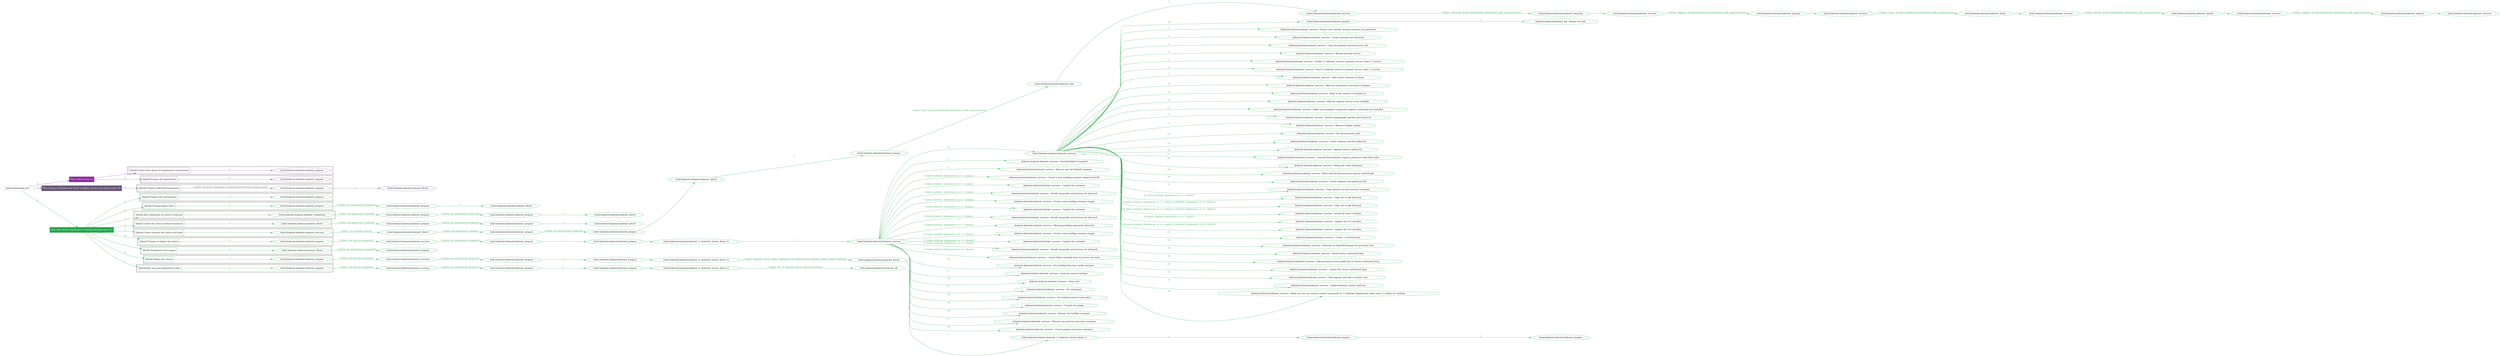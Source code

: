 digraph {
	graph [concentrate=true ordering=in rankdir=LR ratio=fill]
	edge [esep=5 sep=10]
	"kubeinit/playbook.yml" [id=root_node style=dotted]
	play_1350a118 [label="Play: Initial setup (1)" color="#8d2d9f" fontcolor="#ffffff" id=play_1350a118 shape=box style=filled tooltip=localhost]
	"kubeinit/playbook.yml" -> play_1350a118 [label="1 " color="#8d2d9f" fontcolor="#8d2d9f" id=edge_f1bd0d71 labeltooltip="1 " tooltip="1 "]
	subgraph "kubeinit.kubeinit.kubeinit_prepare" {
		role_6e87e348 [label="[role] kubeinit.kubeinit.kubeinit_prepare" color="#8d2d9f" id=role_6e87e348 tooltip="kubeinit.kubeinit.kubeinit_prepare"]
	}
	subgraph "kubeinit.kubeinit.kubeinit_prepare" {
		role_cdb93888 [label="[role] kubeinit.kubeinit.kubeinit_prepare" color="#8d2d9f" id=role_cdb93888 tooltip="kubeinit.kubeinit.kubeinit_prepare"]
	}
	subgraph "Play: Initial setup (1)" {
		play_1350a118 -> block_677cfaf5 [label=1 color="#8d2d9f" fontcolor="#8d2d9f" id=edge_0ce5206a labeltooltip=1 tooltip=1]
		subgraph cluster_block_677cfaf5 {
			block_677cfaf5 [label="[block] Gather facts about the deployment environment" color="#8d2d9f" id=block_677cfaf5 labeltooltip="Gather facts about the deployment environment" shape=box tooltip="Gather facts about the deployment environment"]
			block_677cfaf5 -> role_6e87e348 [label="1 " color="#8d2d9f" fontcolor="#8d2d9f" id=edge_afc5754d labeltooltip="1 " tooltip="1 "]
		}
		play_1350a118 -> block_798ce3d7 [label=2 color="#8d2d9f" fontcolor="#8d2d9f" id=edge_581fae3a labeltooltip=2 tooltip=2]
		subgraph cluster_block_798ce3d7 {
			block_798ce3d7 [label="[block] Prepare the hypervisors" color="#8d2d9f" id=block_798ce3d7 labeltooltip="Prepare the hypervisors" shape=box tooltip="Prepare the hypervisors"]
			block_798ce3d7 -> role_cdb93888 [label="1 " color="#8d2d9f" fontcolor="#8d2d9f" id=edge_b312bc7d labeltooltip="1 " tooltip="1 "]
		}
	}
	play_8a96538d [label="Play: Prepare all hypervisor hosts to deploy service and cluster nodes (0)" color="#675676" fontcolor="#ffffff" id=play_8a96538d shape=box style=filled tooltip="Play: Prepare all hypervisor hosts to deploy service and cluster nodes (0)"]
	"kubeinit/playbook.yml" -> play_8a96538d [label="2 " color="#675676" fontcolor="#675676" id=edge_af8e37e1 labeltooltip="2 " tooltip="2 "]
	subgraph "kubeinit.kubeinit.kubeinit_libvirt" {
		role_6cbc5d57 [label="[role] kubeinit.kubeinit.kubeinit_libvirt" color="#675676" id=role_6cbc5d57 tooltip="kubeinit.kubeinit.kubeinit_libvirt"]
	}
	subgraph "kubeinit.kubeinit.kubeinit_prepare" {
		role_fea83c44 [label="[role] kubeinit.kubeinit.kubeinit_prepare" color="#675676" id=role_fea83c44 tooltip="kubeinit.kubeinit.kubeinit_prepare"]
		role_fea83c44 -> role_6cbc5d57 [label="1 " color="#675676" fontcolor="#675676" id=edge_811ef542 labeltooltip="1 " tooltip="1 "]
	}
	subgraph "Play: Prepare all hypervisor hosts to deploy service and cluster nodes (0)" {
		play_8a96538d -> block_5dd11ecb [label=1 color="#675676" fontcolor="#675676" id=edge_9a6ff4ea labeltooltip=1 tooltip=1]
		subgraph cluster_block_5dd11ecb {
			block_5dd11ecb [label="[block] Prepare individual hypervisors" color="#675676" id=block_5dd11ecb labeltooltip="Prepare individual hypervisors" shape=box tooltip="Prepare individual hypervisors"]
			block_5dd11ecb -> role_fea83c44 [label="1 [when: inventory_hostname in hostvars['kubeinit-facts'].hypervisors]" color="#675676" fontcolor="#675676" id=edge_5e2a1a29 labeltooltip="1 [when: inventory_hostname in hostvars['kubeinit-facts'].hypervisors]" tooltip="1 [when: inventory_hostname in hostvars['kubeinit-facts'].hypervisors]"]
		}
	}
	play_941b9866 [label="Play: Run cluster deployment on prepared hypervisors (1)" color="#26a64b" fontcolor="#ffffff" id=play_941b9866 shape=box style=filled tooltip=localhost]
	"kubeinit/playbook.yml" -> play_941b9866 [label="3 " color="#26a64b" fontcolor="#26a64b" id=edge_896ab520 labeltooltip="3 " tooltip="3 "]
	subgraph "kubeinit.kubeinit.kubeinit_prepare" {
		role_3ea91eb6 [label="[role] kubeinit.kubeinit.kubeinit_prepare" color="#26a64b" id=role_3ea91eb6 tooltip="kubeinit.kubeinit.kubeinit_prepare"]
	}
	subgraph "kubeinit.kubeinit.kubeinit_libvirt" {
		role_f0c571ee [label="[role] kubeinit.kubeinit.kubeinit_libvirt" color="#26a64b" id=role_f0c571ee tooltip="kubeinit.kubeinit.kubeinit_libvirt"]
	}
	subgraph "kubeinit.kubeinit.kubeinit_prepare" {
		role_4439a51a [label="[role] kubeinit.kubeinit.kubeinit_prepare" color="#26a64b" id=role_4439a51a tooltip="kubeinit.kubeinit.kubeinit_prepare"]
		role_4439a51a -> role_f0c571ee [label="1 " color="#26a64b" fontcolor="#26a64b" id=edge_4155cb29 labeltooltip="1 " tooltip="1 "]
	}
	subgraph "kubeinit.kubeinit.kubeinit_prepare" {
		role_7716a3bd [label="[role] kubeinit.kubeinit.kubeinit_prepare" color="#26a64b" id=role_7716a3bd tooltip="kubeinit.kubeinit.kubeinit_prepare"]
		role_7716a3bd -> role_4439a51a [label="1 [when: not environment_prepared]" color="#26a64b" fontcolor="#26a64b" id=edge_7592d4ec labeltooltip="1 [when: not environment_prepared]" tooltip="1 [when: not environment_prepared]"]
	}
	subgraph "kubeinit.kubeinit.kubeinit_libvirt" {
		role_f5238289 [label="[role] kubeinit.kubeinit.kubeinit_libvirt" color="#26a64b" id=role_f5238289 tooltip="kubeinit.kubeinit.kubeinit_libvirt"]
	}
	subgraph "kubeinit.kubeinit.kubeinit_prepare" {
		role_ee110a27 [label="[role] kubeinit.kubeinit.kubeinit_prepare" color="#26a64b" id=role_ee110a27 tooltip="kubeinit.kubeinit.kubeinit_prepare"]
		role_ee110a27 -> role_f5238289 [label="1 " color="#26a64b" fontcolor="#26a64b" id=edge_ab2fc3f4 labeltooltip="1 " tooltip="1 "]
	}
	subgraph "kubeinit.kubeinit.kubeinit_prepare" {
		role_6e5c243a [label="[role] kubeinit.kubeinit.kubeinit_prepare" color="#26a64b" id=role_6e5c243a tooltip="kubeinit.kubeinit.kubeinit_prepare"]
		role_6e5c243a -> role_ee110a27 [label="1 [when: not environment_prepared]" color="#26a64b" fontcolor="#26a64b" id=edge_6b3284cf labeltooltip="1 [when: not environment_prepared]" tooltip="1 [when: not environment_prepared]"]
	}
	subgraph "kubeinit.kubeinit.kubeinit_validations" {
		role_07995bae [label="[role] kubeinit.kubeinit.kubeinit_validations" color="#26a64b" id=role_07995bae tooltip="kubeinit.kubeinit.kubeinit_validations"]
		role_07995bae -> role_6e5c243a [label="1 [when: not hypervisors_cleaned]" color="#26a64b" fontcolor="#26a64b" id=edge_de757daf labeltooltip="1 [when: not hypervisors_cleaned]" tooltip="1 [when: not hypervisors_cleaned]"]
	}
	subgraph "kubeinit.kubeinit.kubeinit_libvirt" {
		role_80910edc [label="[role] kubeinit.kubeinit.kubeinit_libvirt" color="#26a64b" id=role_80910edc tooltip="kubeinit.kubeinit.kubeinit_libvirt"]
	}
	subgraph "kubeinit.kubeinit.kubeinit_prepare" {
		role_38009dca [label="[role] kubeinit.kubeinit.kubeinit_prepare" color="#26a64b" id=role_38009dca tooltip="kubeinit.kubeinit.kubeinit_prepare"]
		role_38009dca -> role_80910edc [label="1 " color="#26a64b" fontcolor="#26a64b" id=edge_dcaaa65f labeltooltip="1 " tooltip="1 "]
	}
	subgraph "kubeinit.kubeinit.kubeinit_prepare" {
		role_05cf188f [label="[role] kubeinit.kubeinit.kubeinit_prepare" color="#26a64b" id=role_05cf188f tooltip="kubeinit.kubeinit.kubeinit_prepare"]
		role_05cf188f -> role_38009dca [label="1 [when: not environment_prepared]" color="#26a64b" fontcolor="#26a64b" id=edge_552b3793 labeltooltip="1 [when: not environment_prepared]" tooltip="1 [when: not environment_prepared]"]
	}
	subgraph "kubeinit.kubeinit.kubeinit_libvirt" {
		role_04b52caf [label="[role] kubeinit.kubeinit.kubeinit_libvirt" color="#26a64b" id=role_04b52caf tooltip="kubeinit.kubeinit.kubeinit_libvirt"]
		role_04b52caf -> role_05cf188f [label="1 [when: not hypervisors_cleaned]" color="#26a64b" fontcolor="#26a64b" id=edge_23392aaf labeltooltip="1 [when: not hypervisors_cleaned]" tooltip="1 [when: not hypervisors_cleaned]"]
	}
	subgraph "kubeinit.kubeinit.kubeinit_services" {
		role_b7194f2f [label="[role] kubeinit.kubeinit.kubeinit_services" color="#26a64b" id=role_b7194f2f tooltip="kubeinit.kubeinit.kubeinit_services"]
	}
	subgraph "kubeinit.kubeinit.kubeinit_registry" {
		role_b7cbecac [label="[role] kubeinit.kubeinit.kubeinit_registry" color="#26a64b" id=role_b7cbecac tooltip="kubeinit.kubeinit.kubeinit_registry"]
		role_b7cbecac -> role_b7194f2f [label="1 " color="#26a64b" fontcolor="#26a64b" id=edge_c9a281f9 labeltooltip="1 " tooltip="1 "]
	}
	subgraph "kubeinit.kubeinit.kubeinit_services" {
		role_2b5a0abd [label="[role] kubeinit.kubeinit.kubeinit_services" color="#26a64b" id=role_2b5a0abd tooltip="kubeinit.kubeinit.kubeinit_services"]
		role_2b5a0abd -> role_b7cbecac [label="1 [when: 'registry' in hostvars[kubeinit_deployment_node_name].services]" color="#26a64b" fontcolor="#26a64b" id=edge_2b787430 labeltooltip="1 [when: 'registry' in hostvars[kubeinit_deployment_node_name].services]" tooltip="1 [when: 'registry' in hostvars[kubeinit_deployment_node_name].services]"]
	}
	subgraph "kubeinit.kubeinit.kubeinit_apache" {
		role_5df08678 [label="[role] kubeinit.kubeinit.kubeinit_apache" color="#26a64b" id=role_5df08678 tooltip="kubeinit.kubeinit.kubeinit_apache"]
		role_5df08678 -> role_2b5a0abd [label="1 " color="#26a64b" fontcolor="#26a64b" id=edge_4fbea40e labeltooltip="1 " tooltip="1 "]
	}
	subgraph "kubeinit.kubeinit.kubeinit_services" {
		role_5b8353d7 [label="[role] kubeinit.kubeinit.kubeinit_services" color="#26a64b" id=role_5b8353d7 tooltip="kubeinit.kubeinit.kubeinit_services"]
		role_5b8353d7 -> role_5df08678 [label="1 [when: 'apache' in hostvars[kubeinit_deployment_node_name].services]" color="#26a64b" fontcolor="#26a64b" id=edge_ef94052c labeltooltip="1 [when: 'apache' in hostvars[kubeinit_deployment_node_name].services]" tooltip="1 [when: 'apache' in hostvars[kubeinit_deployment_node_name].services]"]
	}
	subgraph "kubeinit.kubeinit.kubeinit_nexus" {
		role_51fc7234 [label="[role] kubeinit.kubeinit.kubeinit_nexus" color="#26a64b" id=role_51fc7234 tooltip="kubeinit.kubeinit.kubeinit_nexus"]
		role_51fc7234 -> role_5b8353d7 [label="1 " color="#26a64b" fontcolor="#26a64b" id=edge_58d3ffec labeltooltip="1 " tooltip="1 "]
	}
	subgraph "kubeinit.kubeinit.kubeinit_services" {
		role_ba13cd95 [label="[role] kubeinit.kubeinit.kubeinit_services" color="#26a64b" id=role_ba13cd95 tooltip="kubeinit.kubeinit.kubeinit_services"]
		role_ba13cd95 -> role_51fc7234 [label="1 [when: 'nexus' in hostvars[kubeinit_deployment_node_name].services]" color="#26a64b" fontcolor="#26a64b" id=edge_fab75e46 labeltooltip="1 [when: 'nexus' in hostvars[kubeinit_deployment_node_name].services]" tooltip="1 [when: 'nexus' in hostvars[kubeinit_deployment_node_name].services]"]
	}
	subgraph "kubeinit.kubeinit.kubeinit_haproxy" {
		role_2166a65e [label="[role] kubeinit.kubeinit.kubeinit_haproxy" color="#26a64b" id=role_2166a65e tooltip="kubeinit.kubeinit.kubeinit_haproxy"]
		role_2166a65e -> role_ba13cd95 [label="1 " color="#26a64b" fontcolor="#26a64b" id=edge_3d47bb8c labeltooltip="1 " tooltip="1 "]
	}
	subgraph "kubeinit.kubeinit.kubeinit_services" {
		role_4d0d1400 [label="[role] kubeinit.kubeinit.kubeinit_services" color="#26a64b" id=role_4d0d1400 tooltip="kubeinit.kubeinit.kubeinit_services"]
		role_4d0d1400 -> role_2166a65e [label="1 [when: 'haproxy' in hostvars[kubeinit_deployment_node_name].services]" color="#26a64b" fontcolor="#26a64b" id=edge_8b8fd02e labeltooltip="1 [when: 'haproxy' in hostvars[kubeinit_deployment_node_name].services]" tooltip="1 [when: 'haproxy' in hostvars[kubeinit_deployment_node_name].services]"]
	}
	subgraph "kubeinit.kubeinit.kubeinit_dnsmasq" {
		role_e59f4243 [label="[role] kubeinit.kubeinit.kubeinit_dnsmasq" color="#26a64b" id=role_e59f4243 tooltip="kubeinit.kubeinit.kubeinit_dnsmasq"]
		role_e59f4243 -> role_4d0d1400 [label="1 " color="#26a64b" fontcolor="#26a64b" id=edge_94cbca69 labeltooltip="1 " tooltip="1 "]
	}
	subgraph "kubeinit.kubeinit.kubeinit_services" {
		role_6f009846 [label="[role] kubeinit.kubeinit.kubeinit_services" color="#26a64b" id=role_6f009846 tooltip="kubeinit.kubeinit.kubeinit_services"]
		role_6f009846 -> role_e59f4243 [label="1 [when: 'dnsmasq' in hostvars[kubeinit_deployment_node_name].services]" color="#26a64b" fontcolor="#26a64b" id=edge_d2aaa633 labeltooltip="1 [when: 'dnsmasq' in hostvars[kubeinit_deployment_node_name].services]" tooltip="1 [when: 'dnsmasq' in hostvars[kubeinit_deployment_node_name].services]"]
	}
	subgraph "kubeinit.kubeinit.kubeinit_bind" {
		role_9aa5e6e3 [label="[role] kubeinit.kubeinit.kubeinit_bind" color="#26a64b" id=role_9aa5e6e3 tooltip="kubeinit.kubeinit.kubeinit_bind"]
		role_9aa5e6e3 -> role_6f009846 [label="1 " color="#26a64b" fontcolor="#26a64b" id=edge_c0706163 labeltooltip="1 " tooltip="1 "]
	}
	subgraph "kubeinit.kubeinit.kubeinit_prepare" {
		role_a9c67c27 [label="[role] kubeinit.kubeinit.kubeinit_prepare" color="#26a64b" id=role_a9c67c27 tooltip="kubeinit.kubeinit.kubeinit_prepare"]
		role_a9c67c27 -> role_9aa5e6e3 [label="1 [when: 'bind' in hostvars[kubeinit_deployment_node_name].services]" color="#26a64b" fontcolor="#26a64b" id=edge_37a6ecde labeltooltip="1 [when: 'bind' in hostvars[kubeinit_deployment_node_name].services]" tooltip="1 [when: 'bind' in hostvars[kubeinit_deployment_node_name].services]"]
	}
	subgraph "kubeinit.kubeinit.kubeinit_libvirt" {
		role_3d34b0d8 [label="[role] kubeinit.kubeinit.kubeinit_libvirt" color="#26a64b" id=role_3d34b0d8 tooltip="kubeinit.kubeinit.kubeinit_libvirt"]
		role_3d34b0d8 -> role_a9c67c27 [label="1 " color="#26a64b" fontcolor="#26a64b" id=edge_75209eb8 labeltooltip="1 " tooltip="1 "]
	}
	subgraph "kubeinit.kubeinit.kubeinit_prepare" {
		role_ef4f4181 [label="[role] kubeinit.kubeinit.kubeinit_prepare" color="#26a64b" id=role_ef4f4181 tooltip="kubeinit.kubeinit.kubeinit_prepare"]
		role_ef4f4181 -> role_3d34b0d8 [label="1 " color="#26a64b" fontcolor="#26a64b" id=edge_78ed119c labeltooltip="1 " tooltip="1 "]
	}
	subgraph "kubeinit.kubeinit.kubeinit_prepare" {
		role_0904acde [label="[role] kubeinit.kubeinit.kubeinit_prepare" color="#26a64b" id=role_0904acde tooltip="kubeinit.kubeinit.kubeinit_prepare"]
		role_0904acde -> role_ef4f4181 [label="1 [when: not environment_prepared]" color="#26a64b" fontcolor="#26a64b" id=edge_37bfbfb9 labeltooltip="1 [when: not environment_prepared]" tooltip="1 [when: not environment_prepared]"]
	}
	subgraph "kubeinit.kubeinit.kubeinit_libvirt" {
		role_7fa27694 [label="[role] kubeinit.kubeinit.kubeinit_libvirt" color="#26a64b" id=role_7fa27694 tooltip="kubeinit.kubeinit.kubeinit_libvirt"]
		role_7fa27694 -> role_0904acde [label="1 [when: not hypervisors_cleaned]" color="#26a64b" fontcolor="#26a64b" id=edge_8aa97c88 labeltooltip="1 [when: not hypervisors_cleaned]" tooltip="1 [when: not hypervisors_cleaned]"]
	}
	subgraph "kubeinit.kubeinit.kubeinit_services" {
		role_f4dce807 [label="[role] kubeinit.kubeinit.kubeinit_services" color="#26a64b" id=role_f4dce807 tooltip="kubeinit.kubeinit.kubeinit_services"]
		role_f4dce807 -> role_7fa27694 [label="1 [when: not network_created]" color="#26a64b" fontcolor="#26a64b" id=edge_ad35e870 labeltooltip="1 [when: not network_created]" tooltip="1 [when: not network_created]"]
	}
	subgraph "kubeinit.kubeinit.kubeinit_prepare" {
		role_a025ba7c [label="[role] kubeinit.kubeinit.kubeinit_prepare" color="#26a64b" id=role_a025ba7c tooltip="kubeinit.kubeinit.kubeinit_prepare"]
		task_7b90853c [label="kubeinit.kubeinit.kubeinit_kid : Render net info" color="#26a64b" id=task_7b90853c shape=octagon tooltip="kubeinit.kubeinit.kubeinit_kid : Render net info"]
		role_a025ba7c -> task_7b90853c [label="1 " color="#26a64b" fontcolor="#26a64b" id=edge_5b70efd4 labeltooltip="1 " tooltip="1 "]
	}
	subgraph "kubeinit.kubeinit.kubeinit_services" {
		role_81274748 [label="[role] kubeinit.kubeinit.kubeinit_services" color="#26a64b" id=role_81274748 tooltip="kubeinit.kubeinit.kubeinit_services"]
		task_c89ad3ac [label="kubeinit.kubeinit.kubeinit_services : Ensure user specific systemd instance are persistent" color="#26a64b" id=task_c89ad3ac shape=octagon tooltip="kubeinit.kubeinit.kubeinit_services : Ensure user specific systemd instance are persistent"]
		role_81274748 -> task_c89ad3ac [label="1 " color="#26a64b" fontcolor="#26a64b" id=edge_5ec0d568 labeltooltip="1 " tooltip="1 "]
		task_2d53f503 [label="kubeinit.kubeinit.kubeinit_services : Create systemd user directory" color="#26a64b" id=task_2d53f503 shape=octagon tooltip="kubeinit.kubeinit.kubeinit_services : Create systemd user directory"]
		role_81274748 -> task_2d53f503 [label="2 " color="#26a64b" fontcolor="#26a64b" id=edge_b40a525e labeltooltip="2 " tooltip="2 "]
		task_5f75f1d3 [label="kubeinit.kubeinit.kubeinit_services : Copy the podman systemd service file" color="#26a64b" id=task_5f75f1d3 shape=octagon tooltip="kubeinit.kubeinit.kubeinit_services : Copy the podman systemd service file"]
		role_81274748 -> task_5f75f1d3 [label="3 " color="#26a64b" fontcolor="#26a64b" id=edge_cace0dc5 labeltooltip="3 " tooltip="3 "]
		task_96bab134 [label="kubeinit.kubeinit.kubeinit_services : Reload systemd service" color="#26a64b" id=task_96bab134 shape=octagon tooltip="kubeinit.kubeinit.kubeinit_services : Reload systemd service"]
		role_81274748 -> task_96bab134 [label="4 " color="#26a64b" fontcolor="#26a64b" id=edge_2be4a782 labeltooltip="4 " tooltip="4 "]
		task_9bcbeb83 [label="kubeinit.kubeinit.kubeinit_services : Enable {{ kubeinit_services_systemd_service_name }}.service" color="#26a64b" id=task_9bcbeb83 shape=octagon tooltip="kubeinit.kubeinit.kubeinit_services : Enable {{ kubeinit_services_systemd_service_name }}.service"]
		role_81274748 -> task_9bcbeb83 [label="5 " color="#26a64b" fontcolor="#26a64b" id=edge_475806db labeltooltip="5 " tooltip="5 "]
		task_820b4ffb [label="kubeinit.kubeinit.kubeinit_services : Start {{ kubeinit_services_systemd_service_name }}.service" color="#26a64b" id=task_820b4ffb shape=octagon tooltip="kubeinit.kubeinit.kubeinit_services : Start {{ kubeinit_services_systemd_service_name }}.service"]
		role_81274748 -> task_820b4ffb [label="6 " color="#26a64b" fontcolor="#26a64b" id=edge_ecc13b06 labeltooltip="6 " tooltip="6 "]
		task_42fd18be [label="kubeinit.kubeinit.kubeinit_services : Add remote container to hosts" color="#26a64b" id=task_42fd18be shape=octagon tooltip="kubeinit.kubeinit.kubeinit_services : Add remote container to hosts"]
		role_81274748 -> task_42fd18be [label="7 " color="#26a64b" fontcolor="#26a64b" id=edge_665d8932 labeltooltip="7 " tooltip="7 "]
		task_cf5255d8 [label="kubeinit.kubeinit.kubeinit_services : Wait for connection to provision container" color="#26a64b" id=task_cf5255d8 shape=octagon tooltip="kubeinit.kubeinit.kubeinit_services : Wait for connection to provision container"]
		role_81274748 -> task_cf5255d8 [label="8 " color="#26a64b" fontcolor="#26a64b" id=edge_21f5bc3f labeltooltip="8 " tooltip="8 "]
		task_6d2e6f77 [label="kubeinit.kubeinit.kubeinit_services : Read in the contents of domain.crt" color="#26a64b" id=task_6d2e6f77 shape=octagon tooltip="kubeinit.kubeinit.kubeinit_services : Read in the contents of domain.crt"]
		role_81274748 -> task_6d2e6f77 [label="9 " color="#26a64b" fontcolor="#26a64b" id=edge_0148408c labeltooltip="9 " tooltip="9 "]
		task_9bd98c31 [label="kubeinit.kubeinit.kubeinit_services : Wait for registry service to be available" color="#26a64b" id=task_9bd98c31 shape=octagon tooltip="kubeinit.kubeinit.kubeinit_services : Wait for registry service to be available"]
		role_81274748 -> task_9bd98c31 [label="10 " color="#26a64b" fontcolor="#26a64b" id=edge_98d0197a labeltooltip="10 " tooltip="10 "]
		task_15d11867 [label="kubeinit.kubeinit.kubeinit_services : Make sure packages to generate registry credentials are installed" color="#26a64b" id=task_15d11867 shape=octagon tooltip="kubeinit.kubeinit.kubeinit_services : Make sure packages to generate registry credentials are installed"]
		role_81274748 -> task_15d11867 [label="11 " color="#26a64b" fontcolor="#26a64b" id=edge_c55fabeb labeltooltip="11 " tooltip="11 "]
		task_4e2ec31f [label="kubeinit.kubeinit.kubeinit_services : Install cryptography, passlib and nexus3-cli" color="#26a64b" id=task_4e2ec31f shape=octagon tooltip="kubeinit.kubeinit.kubeinit_services : Install cryptography, passlib and nexus3-cli"]
		role_81274748 -> task_4e2ec31f [label="12 " color="#26a64b" fontcolor="#26a64b" id=edge_6e4096e4 labeltooltip="12 " tooltip="12 "]
		task_35407286 [label="kubeinit.kubeinit.kubeinit_services : Remove nologin marker" color="#26a64b" id=task_35407286 shape=octagon tooltip="kubeinit.kubeinit.kubeinit_services : Remove nologin marker"]
		role_81274748 -> task_35407286 [label="13 " color="#26a64b" fontcolor="#26a64b" id=edge_c83eb0c8 labeltooltip="13 " tooltip="13 "]
		task_5dc43d9f [label="kubeinit.kubeinit.kubeinit_services : Set disconnected_auth" color="#26a64b" id=task_5dc43d9f shape=octagon tooltip="kubeinit.kubeinit.kubeinit_services : Set disconnected_auth"]
		role_81274748 -> task_5dc43d9f [label="14 " color="#26a64b" fontcolor="#26a64b" id=edge_00480268 labeltooltip="14 " tooltip="14 "]
		task_826976a1 [label="kubeinit.kubeinit.kubeinit_services : Create registry auth for pullsecret" color="#26a64b" id=task_826976a1 shape=octagon tooltip="kubeinit.kubeinit.kubeinit_services : Create registry auth for pullsecret"]
		role_81274748 -> task_826976a1 [label="15 " color="#26a64b" fontcolor="#26a64b" id=edge_75845fda labeltooltip="15 " tooltip="15 "]
		task_9e24bea9 [label="kubeinit.kubeinit.kubeinit_services : Append auths to pullsecret" color="#26a64b" id=task_9e24bea9 shape=octagon tooltip="kubeinit.kubeinit.kubeinit_services : Append auths to pullsecret"]
		role_81274748 -> task_9e24bea9 [label="16 " color="#26a64b" fontcolor="#26a64b" id=edge_afba2f35 labeltooltip="16 " tooltip="16 "]
		task_3fd7460c [label="kubeinit.kubeinit.kubeinit_services : Override final kubeinit_registry_pullsecret with both auths" color="#26a64b" id=task_3fd7460c shape=octagon tooltip="kubeinit.kubeinit.kubeinit_services : Override final kubeinit_registry_pullsecret with both auths"]
		role_81274748 -> task_3fd7460c [label="17 " color="#26a64b" fontcolor="#26a64b" id=edge_ae24fa62 labeltooltip="17 " tooltip="17 "]
		task_d94985b6 [label="kubeinit.kubeinit.kubeinit_services : Debug the creds dictionary" color="#26a64b" id=task_d94985b6 shape=octagon tooltip="kubeinit.kubeinit.kubeinit_services : Debug the creds dictionary"]
		role_81274748 -> task_d94985b6 [label="18 " color="#26a64b" fontcolor="#26a64b" id=edge_1c2358d1 labeltooltip="18 " tooltip="18 "]
		task_23af27f6 [label="kubeinit.kubeinit.kubeinit_services : Write auth for disconnected registry auth details" color="#26a64b" id=task_23af27f6 shape=octagon tooltip="kubeinit.kubeinit.kubeinit_services : Write auth for disconnected registry auth details"]
		role_81274748 -> task_23af27f6 [label="19 " color="#26a64b" fontcolor="#26a64b" id=edge_d16edd27 labeltooltip="19 " tooltip="19 "]
		task_b24d5b7b [label="kubeinit.kubeinit.kubeinit_services : Create registry auth pullsecret file" color="#26a64b" id=task_b24d5b7b shape=octagon tooltip="kubeinit.kubeinit.kubeinit_services : Create registry auth pullsecret file"]
		role_81274748 -> task_b24d5b7b [label="20 " color="#26a64b" fontcolor="#26a64b" id=edge_1c65aa39 labeltooltip="20 " tooltip="20 "]
		task_e31d54e6 [label="kubeinit.kubeinit.kubeinit_services : Copy domain cert into services container" color="#26a64b" id=task_e31d54e6 shape=octagon tooltip="kubeinit.kubeinit.kubeinit_services : Copy domain cert into services container"]
		role_81274748 -> task_e31d54e6 [label="21 " color="#26a64b" fontcolor="#26a64b" id=edge_12a9d52a labeltooltip="21 " tooltip="21 "]
		task_5b3aca8f [label="kubeinit.kubeinit.kubeinit_services : Copy cert to pki directory" color="#26a64b" id=task_5b3aca8f shape=octagon tooltip="kubeinit.kubeinit.kubeinit_services : Copy cert to pki directory"]
		role_81274748 -> task_5b3aca8f [label="22 [when: kubeinit_deployment_os == 'centos']" color="#26a64b" fontcolor="#26a64b" id=edge_b980631b labeltooltip="22 [when: kubeinit_deployment_os == 'centos']" tooltip="22 [when: kubeinit_deployment_os == 'centos']"]
		task_89f1dd75 [label="kubeinit.kubeinit.kubeinit_services : Copy cert to pki directory" color="#26a64b" id=task_89f1dd75 shape=octagon tooltip="kubeinit.kubeinit.kubeinit_services : Copy cert to pki directory"]
		role_81274748 -> task_89f1dd75 [label="23 [when: kubeinit_deployment_os == 'ubuntu' or kubeinit_deployment_os == 'debian']" color="#26a64b" fontcolor="#26a64b" id=edge_bea5231c labeltooltip="23 [when: kubeinit_deployment_os == 'ubuntu' or kubeinit_deployment_os == 'debian']" tooltip="23 [when: kubeinit_deployment_os == 'ubuntu' or kubeinit_deployment_os == 'debian']"]
		task_f4ff3a10 [label="kubeinit.kubeinit.kubeinit_services : Install all certs in ubuntu" color="#26a64b" id=task_f4ff3a10 shape=octagon tooltip="kubeinit.kubeinit.kubeinit_services : Install all certs in ubuntu"]
		role_81274748 -> task_f4ff3a10 [label="24 [when: kubeinit_deployment_os == 'ubuntu' or kubeinit_deployment_os == 'debian']" color="#26a64b" fontcolor="#26a64b" id=edge_90fe0a50 labeltooltip="24 [when: kubeinit_deployment_os == 'ubuntu' or kubeinit_deployment_os == 'debian']" tooltip="24 [when: kubeinit_deployment_os == 'ubuntu' or kubeinit_deployment_os == 'debian']"]
		task_41beb491 [label="kubeinit.kubeinit.kubeinit_services : Update the CA trust files" color="#26a64b" id=task_41beb491 shape=octagon tooltip="kubeinit.kubeinit.kubeinit_services : Update the CA trust files"]
		role_81274748 -> task_41beb491 [label="25 [when: kubeinit_deployment_os == 'centos']" color="#26a64b" fontcolor="#26a64b" id=edge_eb5293eb labeltooltip="25 [when: kubeinit_deployment_os == 'centos']" tooltip="25 [when: kubeinit_deployment_os == 'centos']"]
		task_76d14892 [label="kubeinit.kubeinit.kubeinit_services : Update the CA trust files" color="#26a64b" id=task_76d14892 shape=octagon tooltip="kubeinit.kubeinit.kubeinit_services : Update the CA trust files"]
		role_81274748 -> task_76d14892 [label="26 [when: kubeinit_deployment_os == 'ubuntu' or kubeinit_deployment_os == 'debian']" color="#26a64b" fontcolor="#26a64b" id=edge_594fb70c labeltooltip="26 [when: kubeinit_deployment_os == 'ubuntu' or kubeinit_deployment_os == 'debian']" tooltip="26 [when: kubeinit_deployment_os == 'ubuntu' or kubeinit_deployment_os == 'debian']"]
		task_46aac119 [label="kubeinit.kubeinit.kubeinit_services : Create ~/.ssh directory" color="#26a64b" id=task_46aac119 shape=octagon tooltip="kubeinit.kubeinit.kubeinit_services : Create ~/.ssh directory"]
		role_81274748 -> task_46aac119 [label="27 " color="#26a64b" fontcolor="#26a64b" id=edge_cf03f796 labeltooltip="27 " tooltip="27 "]
		task_aab85bd4 [label="kubeinit.kubeinit.kubeinit_services : Generate an OpenSSH keypair for provision host" color="#26a64b" id=task_aab85bd4 shape=octagon tooltip="kubeinit.kubeinit.kubeinit_services : Generate an OpenSSH keypair for provision host"]
		role_81274748 -> task_aab85bd4 [label="28 " color="#26a64b" fontcolor="#26a64b" id=edge_73a0e366 labeltooltip="28 " tooltip="28 "]
		task_5e5f7b46 [label="kubeinit.kubeinit.kubeinit_services : Install cluster authorized keys" color="#26a64b" id=task_5e5f7b46 shape=octagon tooltip="kubeinit.kubeinit.kubeinit_services : Install cluster authorized keys"]
		role_81274748 -> task_5e5f7b46 [label="29 " color="#26a64b" fontcolor="#26a64b" id=edge_6dc300e2 labeltooltip="29 " tooltip="29 "]
		task_326b964b [label="kubeinit.kubeinit.kubeinit_services : Add provision service public key to cluster authorized_keys" color="#26a64b" id=task_326b964b shape=octagon tooltip="kubeinit.kubeinit.kubeinit_services : Add provision service public key to cluster authorized_keys"]
		role_81274748 -> task_326b964b [label="30 " color="#26a64b" fontcolor="#26a64b" id=edge_b3eb46c3 labeltooltip="30 " tooltip="30 "]
		task_95202644 [label="kubeinit.kubeinit.kubeinit_services : Update the cluster authorized_keys" color="#26a64b" id=task_95202644 shape=octagon tooltip="kubeinit.kubeinit.kubeinit_services : Update the cluster authorized_keys"]
		role_81274748 -> task_95202644 [label="31 " color="#26a64b" fontcolor="#26a64b" id=edge_68a19f1f labeltooltip="31 " tooltip="31 "]
		task_4b27544b [label="kubeinit.kubeinit.kubeinit_services : Add registry auth info to cluster vars" color="#26a64b" id=task_4b27544b shape=octagon tooltip="kubeinit.kubeinit.kubeinit_services : Add registry auth info to cluster vars"]
		role_81274748 -> task_4b27544b [label="32 " color="#26a64b" fontcolor="#26a64b" id=edge_75c2b155 labeltooltip="32 " tooltip="32 "]
		task_240903da [label="kubeinit.kubeinit.kubeinit_services : Update kubeinit_cluster_hostvars" color="#26a64b" id=task_240903da shape=octagon tooltip="kubeinit.kubeinit.kubeinit_services : Update kubeinit_cluster_hostvars"]
		role_81274748 -> task_240903da [label="33 " color="#26a64b" fontcolor="#26a64b" id=edge_1da32352 labeltooltip="33 " tooltip="33 "]
		task_ff5aa9ca [label="kubeinit.kubeinit.kubeinit_services : Make sure we can execute remote commands on {{ kubeinit_deployment_node_name }} before we continue" color="#26a64b" id=task_ff5aa9ca shape=octagon tooltip="kubeinit.kubeinit.kubeinit_services : Make sure we can execute remote commands on {{ kubeinit_deployment_node_name }} before we continue"]
		role_81274748 -> task_ff5aa9ca [label="34 " color="#26a64b" fontcolor="#26a64b" id=edge_14e58de6 labeltooltip="34 " tooltip="34 "]
		role_81274748 -> role_a025ba7c [label="35 " color="#26a64b" fontcolor="#26a64b" id=edge_153379d6 labeltooltip="35 " tooltip="35 "]
	}
	subgraph "kubeinit.kubeinit.kubeinit_services" {
		role_68f767fd [label="[role] kubeinit.kubeinit.kubeinit_services" color="#26a64b" id=role_68f767fd tooltip="kubeinit.kubeinit.kubeinit_services"]
		task_b3cf968a [label="kubeinit.kubeinit.kubeinit_services : Install buildah if required" color="#26a64b" id=task_b3cf968a shape=octagon tooltip="kubeinit.kubeinit.kubeinit_services : Install buildah if required"]
		role_68f767fd -> task_b3cf968a [label="1 " color="#26a64b" fontcolor="#26a64b" id=edge_bc38b85c labeltooltip="1 " tooltip="1 "]
		task_3a266901 [label="kubeinit.kubeinit.kubeinit_services : Remove any old buildah container" color="#26a64b" id=task_3a266901 shape=octagon tooltip="kubeinit.kubeinit.kubeinit_services : Remove any old buildah container"]
		role_68f767fd -> task_3a266901 [label="2 " color="#26a64b" fontcolor="#26a64b" id=edge_5ea9cb89 labeltooltip="2 " tooltip="2 "]
		task_39f2b8cb [label="kubeinit.kubeinit.kubeinit_services : Create a new working container image (CentOS)" color="#26a64b" id=task_39f2b8cb shape=octagon tooltip="kubeinit.kubeinit.kubeinit_services : Create a new working container image (CentOS)"]
		role_68f767fd -> task_39f2b8cb [label="3 [when: kubeinit_deployment_os == 'centos']" color="#26a64b" fontcolor="#26a64b" id=edge_2d4d6251 labeltooltip="3 [when: kubeinit_deployment_os == 'centos']" tooltip="3 [when: kubeinit_deployment_os == 'centos']"]
		task_9d6c6f63 [label="kubeinit.kubeinit.kubeinit_services : Update the container" color="#26a64b" id=task_9d6c6f63 shape=octagon tooltip="kubeinit.kubeinit.kubeinit_services : Update the container"]
		role_68f767fd -> task_9d6c6f63 [label="4 [when: kubeinit_deployment_os == 'centos']" color="#26a64b" fontcolor="#26a64b" id=edge_a36daee3 labeltooltip="4 [when: kubeinit_deployment_os == 'centos']" tooltip="4 [when: kubeinit_deployment_os == 'centos']"]
		task_3549752e [label="kubeinit.kubeinit.kubeinit_services : Install commands and services we will need" color="#26a64b" id=task_3549752e shape=octagon tooltip="kubeinit.kubeinit.kubeinit_services : Install commands and services we will need"]
		role_68f767fd -> task_3549752e [label="5 [when: kubeinit_deployment_os == 'centos']" color="#26a64b" fontcolor="#26a64b" id=edge_ffeafa43 labeltooltip="5 [when: kubeinit_deployment_os == 'centos']" tooltip="5 [when: kubeinit_deployment_os == 'centos']"]
		task_76216d28 [label="kubeinit.kubeinit.kubeinit_services : Create a new working container image" color="#26a64b" id=task_76216d28 shape=octagon tooltip="kubeinit.kubeinit.kubeinit_services : Create a new working container image"]
		role_68f767fd -> task_76216d28 [label="6 [when: kubeinit_deployment_os == 'debian']" color="#26a64b" fontcolor="#26a64b" id=edge_1463c7fa labeltooltip="6 [when: kubeinit_deployment_os == 'debian']" tooltip="6 [when: kubeinit_deployment_os == 'debian']"]
		task_ca672955 [label="kubeinit.kubeinit.kubeinit_services : Update the container" color="#26a64b" id=task_ca672955 shape=octagon tooltip="kubeinit.kubeinit.kubeinit_services : Update the container"]
		role_68f767fd -> task_ca672955 [label="7 [when: kubeinit_deployment_os == 'debian']" color="#26a64b" fontcolor="#26a64b" id=edge_8553c099 labeltooltip="7 [when: kubeinit_deployment_os == 'debian']" tooltip="7 [when: kubeinit_deployment_os == 'debian']"]
		task_67ca8038 [label="kubeinit.kubeinit.kubeinit_services : Install commands and services we will need" color="#26a64b" id=task_67ca8038 shape=octagon tooltip="kubeinit.kubeinit.kubeinit_services : Install commands and services we will need"]
		role_68f767fd -> task_67ca8038 [label="8 [when: kubeinit_deployment_os == 'debian']" color="#26a64b" fontcolor="#26a64b" id=edge_82b105b1 labeltooltip="8 [when: kubeinit_deployment_os == 'debian']" tooltip="8 [when: kubeinit_deployment_os == 'debian']"]
		task_c28ef51c [label="kubeinit.kubeinit.kubeinit_services : Missing privilege separation directory" color="#26a64b" id=task_c28ef51c shape=octagon tooltip="kubeinit.kubeinit.kubeinit_services : Missing privilege separation directory"]
		role_68f767fd -> task_c28ef51c [label="9 [when: kubeinit_deployment_os == 'debian']" color="#26a64b" fontcolor="#26a64b" id=edge_8544d773 labeltooltip="9 [when: kubeinit_deployment_os == 'debian']" tooltip="9 [when: kubeinit_deployment_os == 'debian']"]
		task_3fe35bab [label="kubeinit.kubeinit.kubeinit_services : Create a new working container image" color="#26a64b" id=task_3fe35bab shape=octagon tooltip="kubeinit.kubeinit.kubeinit_services : Create a new working container image"]
		role_68f767fd -> task_3fe35bab [label="10 [when: kubeinit_deployment_os == 'ubuntu']" color="#26a64b" fontcolor="#26a64b" id=edge_7d53c48a labeltooltip="10 [when: kubeinit_deployment_os == 'ubuntu']" tooltip="10 [when: kubeinit_deployment_os == 'ubuntu']"]
		task_8a30130c [label="kubeinit.kubeinit.kubeinit_services : Update the container" color="#26a64b" id=task_8a30130c shape=octagon tooltip="kubeinit.kubeinit.kubeinit_services : Update the container"]
		role_68f767fd -> task_8a30130c [label="11 [when: kubeinit_deployment_os == 'ubuntu']" color="#26a64b" fontcolor="#26a64b" id=edge_1a158034 labeltooltip="11 [when: kubeinit_deployment_os == 'ubuntu']" tooltip="11 [when: kubeinit_deployment_os == 'ubuntu']"]
		task_7108a8c7 [label="kubeinit.kubeinit.kubeinit_services : Install commands and services we will need" color="#26a64b" id=task_7108a8c7 shape=octagon tooltip="kubeinit.kubeinit.kubeinit_services : Install commands and services we will need"]
		role_68f767fd -> task_7108a8c7 [label="12 [when: kubeinit_deployment_os == 'ubuntu']" color="#26a64b" fontcolor="#26a64b" id=edge_6292707f labeltooltip="12 [when: kubeinit_deployment_os == 'ubuntu']" tooltip="12 [when: kubeinit_deployment_os == 'ubuntu']"]
		task_6979361b [label="kubeinit.kubeinit.kubeinit_services : Create folder normally done by service ssh start" color="#26a64b" id=task_6979361b shape=octagon tooltip="kubeinit.kubeinit.kubeinit_services : Create folder normally done by service ssh start"]
		role_68f767fd -> task_6979361b [label="13 [when: kubeinit_deployment_os == 'ubuntu']" color="#26a64b" fontcolor="#26a64b" id=edge_0badeacf labeltooltip="13 [when: kubeinit_deployment_os == 'ubuntu']" tooltip="13 [when: kubeinit_deployment_os == 'ubuntu']"]
		task_845b380a [label="kubeinit.kubeinit.kubeinit_services : Set working directory inside container" color="#26a64b" id=task_845b380a shape=octagon tooltip="kubeinit.kubeinit.kubeinit_services : Set working directory inside container"]
		role_68f767fd -> task_845b380a [label="14 " color="#26a64b" fontcolor="#26a64b" id=edge_bb644860 labeltooltip="14 " tooltip="14 "]
		task_62394a7c [label="kubeinit.kubeinit.kubeinit_services : Generate system ssh keys" color="#26a64b" id=task_62394a7c shape=octagon tooltip="kubeinit.kubeinit.kubeinit_services : Generate system ssh keys"]
		role_68f767fd -> task_62394a7c [label="15 " color="#26a64b" fontcolor="#26a64b" id=edge_dda7fa6c labeltooltip="15 " tooltip="15 "]
		task_c8fbad57 [label="kubeinit.kubeinit.kubeinit_services : Clear cmd" color="#26a64b" id=task_c8fbad57 shape=octagon tooltip="kubeinit.kubeinit.kubeinit_services : Clear cmd"]
		role_68f767fd -> task_c8fbad57 [label="16 " color="#26a64b" fontcolor="#26a64b" id=edge_9dce4042 labeltooltip="16 " tooltip="16 "]
		task_c4a0b345 [label="kubeinit.kubeinit.kubeinit_services : Set entrypoint" color="#26a64b" id=task_c4a0b345 shape=octagon tooltip="kubeinit.kubeinit.kubeinit_services : Set entrypoint"]
		role_68f767fd -> task_c4a0b345 [label="17 " color="#26a64b" fontcolor="#26a64b" id=edge_4a1be2e0 labeltooltip="17 " tooltip="17 "]
		task_073813fa [label="kubeinit.kubeinit.kubeinit_services : Set kubeinit-cluster-name label" color="#26a64b" id=task_073813fa shape=octagon tooltip="kubeinit.kubeinit.kubeinit_services : Set kubeinit-cluster-name label"]
		role_68f767fd -> task_073813fa [label="18 " color="#26a64b" fontcolor="#26a64b" id=edge_74987bc2 labeltooltip="18 " tooltip="18 "]
		task_b3a96f6d [label="kubeinit.kubeinit.kubeinit_services : Commit the image" color="#26a64b" id=task_b3a96f6d shape=octagon tooltip="kubeinit.kubeinit.kubeinit_services : Commit the image"]
		role_68f767fd -> task_b3a96f6d [label="19 " color="#26a64b" fontcolor="#26a64b" id=edge_d40f7ffc labeltooltip="19 " tooltip="19 "]
		task_ecfe7f23 [label="kubeinit.kubeinit.kubeinit_services : Remove the buildah container" color="#26a64b" id=task_ecfe7f23 shape=octagon tooltip="kubeinit.kubeinit.kubeinit_services : Remove the buildah container"]
		role_68f767fd -> task_ecfe7f23 [label="20 " color="#26a64b" fontcolor="#26a64b" id=edge_92f6dbfd labeltooltip="20 " tooltip="20 "]
		task_40852a26 [label="kubeinit.kubeinit.kubeinit_services : Remove any previous provision container" color="#26a64b" id=task_40852a26 shape=octagon tooltip="kubeinit.kubeinit.kubeinit_services : Remove any previous provision container"]
		role_68f767fd -> task_40852a26 [label="21 " color="#26a64b" fontcolor="#26a64b" id=edge_3250b339 labeltooltip="21 " tooltip="21 "]
		task_0d89cc3f [label="kubeinit.kubeinit.kubeinit_services : Create podman provision container" color="#26a64b" id=task_0d89cc3f shape=octagon tooltip="kubeinit.kubeinit.kubeinit_services : Create podman provision container"]
		role_68f767fd -> task_0d89cc3f [label="22 " color="#26a64b" fontcolor="#26a64b" id=edge_174d9d30 labeltooltip="22 " tooltip="22 "]
		role_68f767fd -> role_81274748 [label="23 " color="#26a64b" fontcolor="#26a64b" id=edge_ae91bce0 labeltooltip="23 " tooltip="23 "]
	}
	subgraph "kubeinit.kubeinit.kubeinit_{{ kubeinit_cluster_distro }}" {
		role_7cd28ac8 [label="[role] kubeinit.kubeinit.kubeinit_{{ kubeinit_cluster_distro }}" color="#26a64b" id=role_7cd28ac8 tooltip="kubeinit.kubeinit.kubeinit_{{ kubeinit_cluster_distro }}"]
		role_7cd28ac8 -> role_68f767fd [label="1 " color="#26a64b" fontcolor="#26a64b" id=edge_b9080481 labeltooltip="1 " tooltip="1 "]
	}
	subgraph "kubeinit.kubeinit.kubeinit_prepare" {
		role_cf302866 [label="[role] kubeinit.kubeinit.kubeinit_prepare" color="#26a64b" id=role_cf302866 tooltip="kubeinit.kubeinit.kubeinit_prepare"]
		role_cf302866 -> role_7cd28ac8 [label="1 " color="#26a64b" fontcolor="#26a64b" id=edge_aa353961 labeltooltip="1 " tooltip="1 "]
	}
	subgraph "kubeinit.kubeinit.kubeinit_prepare" {
		role_071ecdde [label="[role] kubeinit.kubeinit.kubeinit_prepare" color="#26a64b" id=role_071ecdde tooltip="kubeinit.kubeinit.kubeinit_prepare"]
		role_071ecdde -> role_cf302866 [label="1 " color="#26a64b" fontcolor="#26a64b" id=edge_97d63217 labeltooltip="1 " tooltip="1 "]
	}
	subgraph "kubeinit.kubeinit.kubeinit_services" {
		role_43d7a591 [label="[role] kubeinit.kubeinit.kubeinit_services" color="#26a64b" id=role_43d7a591 tooltip="kubeinit.kubeinit.kubeinit_services"]
		role_43d7a591 -> role_071ecdde [label="1 [when: not environment_prepared]" color="#26a64b" fontcolor="#26a64b" id=edge_e7fed35a labeltooltip="1 [when: not environment_prepared]" tooltip="1 [when: not environment_prepared]"]
	}
	subgraph "kubeinit.kubeinit.kubeinit_prepare" {
		role_626e0a3e [label="[role] kubeinit.kubeinit.kubeinit_prepare" color="#26a64b" id=role_626e0a3e tooltip="kubeinit.kubeinit.kubeinit_prepare"]
		role_626e0a3e -> role_43d7a591 [label="1 [when: not services_prepared]" color="#26a64b" fontcolor="#26a64b" id=edge_ac182123 labeltooltip="1 [when: not services_prepared]" tooltip="1 [when: not services_prepared]"]
	}
	subgraph "kubeinit.kubeinit.kubeinit_prepare" {
		role_a09f47f7 [label="[role] kubeinit.kubeinit.kubeinit_prepare" color="#26a64b" id=role_a09f47f7 tooltip="kubeinit.kubeinit.kubeinit_prepare"]
	}
	subgraph "kubeinit.kubeinit.kubeinit_libvirt" {
		role_5a54016d [label="[role] kubeinit.kubeinit.kubeinit_libvirt" color="#26a64b" id=role_5a54016d tooltip="kubeinit.kubeinit.kubeinit_libvirt"]
		role_5a54016d -> role_a09f47f7 [label="1 [when: not environment_prepared]" color="#26a64b" fontcolor="#26a64b" id=edge_0705b723 labeltooltip="1 [when: not environment_prepared]" tooltip="1 [when: not environment_prepared]"]
	}
	subgraph "kubeinit.kubeinit.kubeinit_prepare" {
		role_a4dcfced [label="[role] kubeinit.kubeinit.kubeinit_prepare" color="#26a64b" id=role_a4dcfced tooltip="kubeinit.kubeinit.kubeinit_prepare"]
	}
	subgraph "kubeinit.kubeinit.kubeinit_prepare" {
		role_6eb8bf3b [label="[role] kubeinit.kubeinit.kubeinit_prepare" color="#26a64b" id=role_6eb8bf3b tooltip="kubeinit.kubeinit.kubeinit_prepare"]
		role_6eb8bf3b -> role_a4dcfced [label="1 " color="#26a64b" fontcolor="#26a64b" id=edge_db98327b labeltooltip="1 " tooltip="1 "]
	}
	subgraph "kubeinit.kubeinit.kubeinit_{{ kubeinit_cluster_distro }}" {
		role_8b287ab6 [label="[role] kubeinit.kubeinit.kubeinit_{{ kubeinit_cluster_distro }}" color="#26a64b" id=role_8b287ab6 tooltip="kubeinit.kubeinit.kubeinit_{{ kubeinit_cluster_distro }}"]
		role_8b287ab6 -> role_6eb8bf3b [label="1 " color="#26a64b" fontcolor="#26a64b" id=edge_bde6d6cf labeltooltip="1 " tooltip="1 "]
	}
	subgraph "kubeinit.kubeinit.kubeinit_libvirt" {
		role_acaf606b [label="[role] kubeinit.kubeinit.kubeinit_libvirt" color="#26a64b" id=role_acaf606b tooltip="kubeinit.kubeinit.kubeinit_libvirt"]
		role_acaf606b -> role_8b287ab6 [label="1 " color="#26a64b" fontcolor="#26a64b" id=edge_e1425836 labeltooltip="1 " tooltip="1 "]
	}
	subgraph "kubeinit.kubeinit.kubeinit_{{ kubeinit_cluster_distro }}" {
		role_efe3fa17 [label="[role] kubeinit.kubeinit.kubeinit_{{ kubeinit_cluster_distro }}" color="#26a64b" id=role_efe3fa17 tooltip="kubeinit.kubeinit.kubeinit_{{ kubeinit_cluster_distro }}"]
		role_efe3fa17 -> role_acaf606b [label="1 [when: kubeinit_cluster_nodes_deployed is not defined or not kubeinit_cluster_nodes_deployed]" color="#26a64b" fontcolor="#26a64b" id=edge_ac5ed07d labeltooltip="1 [when: kubeinit_cluster_nodes_deployed is not defined or not kubeinit_cluster_nodes_deployed]" tooltip="1 [when: kubeinit_cluster_nodes_deployed is not defined or not kubeinit_cluster_nodes_deployed]"]
	}
	subgraph "kubeinit.kubeinit.kubeinit_prepare" {
		role_9b3c9b95 [label="[role] kubeinit.kubeinit.kubeinit_prepare" color="#26a64b" id=role_9b3c9b95 tooltip="kubeinit.kubeinit.kubeinit_prepare"]
		role_9b3c9b95 -> role_efe3fa17 [label="1 " color="#26a64b" fontcolor="#26a64b" id=edge_b179bc0c labeltooltip="1 " tooltip="1 "]
	}
	subgraph "kubeinit.kubeinit.kubeinit_prepare" {
		role_90d9799a [label="[role] kubeinit.kubeinit.kubeinit_prepare" color="#26a64b" id=role_90d9799a tooltip="kubeinit.kubeinit.kubeinit_prepare"]
		role_90d9799a -> role_9b3c9b95 [label="1 " color="#26a64b" fontcolor="#26a64b" id=edge_eb24e1bd labeltooltip="1 " tooltip="1 "]
	}
	subgraph "kubeinit.kubeinit.kubeinit_services" {
		role_6f7873e3 [label="[role] kubeinit.kubeinit.kubeinit_services" color="#26a64b" id=role_6f7873e3 tooltip="kubeinit.kubeinit.kubeinit_services"]
		role_6f7873e3 -> role_90d9799a [label="1 [when: not environment_prepared]" color="#26a64b" fontcolor="#26a64b" id=edge_00ec11e2 labeltooltip="1 [when: not environment_prepared]" tooltip="1 [when: not environment_prepared]"]
	}
	subgraph "kubeinit.kubeinit.kubeinit_prepare" {
		role_93235c66 [label="[role] kubeinit.kubeinit.kubeinit_prepare" color="#26a64b" id=role_93235c66 tooltip="kubeinit.kubeinit.kubeinit_prepare"]
		role_93235c66 -> role_6f7873e3 [label="1 [when: not services_prepared]" color="#26a64b" fontcolor="#26a64b" id=edge_20155f61 labeltooltip="1 [when: not services_prepared]" tooltip="1 [when: not services_prepared]"]
	}
	subgraph "kubeinit.kubeinit.kubeinit_nfs" {
		role_bfc7a626 [label="[role] kubeinit.kubeinit.kubeinit_nfs" color="#26a64b" id=role_bfc7a626 tooltip="kubeinit.kubeinit.kubeinit_nfs"]
	}
	subgraph "kubeinit.kubeinit.kubeinit_{{ kubeinit_cluster_distro }}" {
		role_86e2c4c4 [label="[role] kubeinit.kubeinit.kubeinit_{{ kubeinit_cluster_distro }}" color="#26a64b" id=role_86e2c4c4 tooltip="kubeinit.kubeinit.kubeinit_{{ kubeinit_cluster_distro }}"]
		role_86e2c4c4 -> role_bfc7a626 [label="1 [when: 'nfs' in kubeinit_cluster_hostvars.services]" color="#26a64b" fontcolor="#26a64b" id=edge_97356a36 labeltooltip="1 [when: 'nfs' in kubeinit_cluster_hostvars.services]" tooltip="1 [when: 'nfs' in kubeinit_cluster_hostvars.services]"]
	}
	subgraph "kubeinit.kubeinit.kubeinit_prepare" {
		role_c01693ab [label="[role] kubeinit.kubeinit.kubeinit_prepare" color="#26a64b" id=role_c01693ab tooltip="kubeinit.kubeinit.kubeinit_prepare"]
		role_c01693ab -> role_86e2c4c4 [label="1 " color="#26a64b" fontcolor="#26a64b" id=edge_82d3030e labeltooltip="1 " tooltip="1 "]
	}
	subgraph "kubeinit.kubeinit.kubeinit_prepare" {
		role_fa001d82 [label="[role] kubeinit.kubeinit.kubeinit_prepare" color="#26a64b" id=role_fa001d82 tooltip="kubeinit.kubeinit.kubeinit_prepare"]
		role_fa001d82 -> role_c01693ab [label="1 " color="#26a64b" fontcolor="#26a64b" id=edge_e199779e labeltooltip="1 " tooltip="1 "]
	}
	subgraph "kubeinit.kubeinit.kubeinit_services" {
		role_e69a8bf6 [label="[role] kubeinit.kubeinit.kubeinit_services" color="#26a64b" id=role_e69a8bf6 tooltip="kubeinit.kubeinit.kubeinit_services"]
		role_e69a8bf6 -> role_fa001d82 [label="1 [when: not environment_prepared]" color="#26a64b" fontcolor="#26a64b" id=edge_559f1100 labeltooltip="1 [when: not environment_prepared]" tooltip="1 [when: not environment_prepared]"]
	}
	subgraph "kubeinit.kubeinit.kubeinit_prepare" {
		role_2c6592d8 [label="[role] kubeinit.kubeinit.kubeinit_prepare" color="#26a64b" id=role_2c6592d8 tooltip="kubeinit.kubeinit.kubeinit_prepare"]
		role_2c6592d8 -> role_e69a8bf6 [label="1 [when: not services_prepared]" color="#26a64b" fontcolor="#26a64b" id=edge_c853aba7 labeltooltip="1 [when: not services_prepared]" tooltip="1 [when: not services_prepared]"]
	}
	subgraph "Play: Run cluster deployment on prepared hypervisors (1)" {
		play_941b9866 -> block_6e9b06fb [label=1 color="#26a64b" fontcolor="#26a64b" id=edge_5d12bc90 labeltooltip=1 tooltip=1]
		subgraph cluster_block_6e9b06fb {
			block_6e9b06fb [label="[block] Prepare the environment" color="#26a64b" id=block_6e9b06fb labeltooltip="Prepare the environment" shape=box tooltip="Prepare the environment"]
			block_6e9b06fb -> role_3ea91eb6 [label="1 " color="#26a64b" fontcolor="#26a64b" id=edge_3e78c863 labeltooltip="1 " tooltip="1 "]
		}
		play_941b9866 -> block_3dee7314 [label=2 color="#26a64b" fontcolor="#26a64b" id=edge_f921e511 labeltooltip=2 tooltip=2]
		subgraph cluster_block_3dee7314 {
			block_3dee7314 [label="[block] Cleanup hypervisors" color="#26a64b" id=block_3dee7314 labeltooltip="Cleanup hypervisors" shape=box tooltip="Cleanup hypervisors"]
			block_3dee7314 -> role_7716a3bd [label="1 " color="#26a64b" fontcolor="#26a64b" id=edge_b93a75af labeltooltip="1 " tooltip="1 "]
		}
		play_941b9866 -> block_15c3c676 [label=3 color="#26a64b" fontcolor="#26a64b" id=edge_db63cc3e labeltooltip=3 tooltip=3]
		subgraph cluster_block_15c3c676 {
			block_15c3c676 [label="[block] Run validations on cluster resources" color="#26a64b" id=block_15c3c676 labeltooltip="Run validations on cluster resources" shape=box tooltip="Run validations on cluster resources"]
			block_15c3c676 -> role_07995bae [label="1 " color="#26a64b" fontcolor="#26a64b" id=edge_be140acc labeltooltip="1 " tooltip="1 "]
		}
		play_941b9866 -> block_58251787 [label=4 color="#26a64b" fontcolor="#26a64b" id=edge_ecbbaf00 labeltooltip=4 tooltip=4]
		subgraph cluster_block_58251787 {
			block_58251787 [label="[block] Create the cluster network resources" color="#26a64b" id=block_58251787 labeltooltip="Create the cluster network resources" shape=box tooltip="Create the cluster network resources"]
			block_58251787 -> role_04b52caf [label="1 " color="#26a64b" fontcolor="#26a64b" id=edge_cebf55ee labeltooltip="1 " tooltip="1 "]
		}
		play_941b9866 -> block_5c0e4315 [label=5 color="#26a64b" fontcolor="#26a64b" id=edge_9fb04063 labeltooltip=5 tooltip=5]
		subgraph cluster_block_5c0e4315 {
			block_5c0e4315 [label="[block] Create services the cluster will need" color="#26a64b" id=block_5c0e4315 labeltooltip="Create services the cluster will need" shape=box tooltip="Create services the cluster will need"]
			block_5c0e4315 -> role_f4dce807 [label="1 " color="#26a64b" fontcolor="#26a64b" id=edge_1b22d4ea labeltooltip="1 " tooltip="1 "]
		}
		play_941b9866 -> block_a2490c25 [label=6 color="#26a64b" fontcolor="#26a64b" id=edge_bec4f09d labeltooltip=6 tooltip=6]
		subgraph cluster_block_a2490c25 {
			block_a2490c25 [label="[block] Prepare to deploy the cluster" color="#26a64b" id=block_a2490c25 labeltooltip="Prepare to deploy the cluster" shape=box tooltip="Prepare to deploy the cluster"]
			block_a2490c25 -> role_626e0a3e [label="1 " color="#26a64b" fontcolor="#26a64b" id=edge_92836c64 labeltooltip="1 " tooltip="1 "]
		}
		play_941b9866 -> block_5821ad97 [label=7 color="#26a64b" fontcolor="#26a64b" id=edge_eecce19d labeltooltip=7 tooltip=7]
		subgraph cluster_block_5821ad97 {
			block_5821ad97 [label="[block] Download cloud images" color="#26a64b" id=block_5821ad97 labeltooltip="Download cloud images" shape=box tooltip="Download cloud images"]
			block_5821ad97 -> role_5a54016d [label="1 " color="#26a64b" fontcolor="#26a64b" id=edge_f8d7e4f0 labeltooltip="1 " tooltip="1 "]
		}
		play_941b9866 -> block_4527edc7 [label=8 color="#26a64b" fontcolor="#26a64b" id=edge_0ad912e5 labeltooltip=8 tooltip=8]
		subgraph cluster_block_4527edc7 {
			block_4527edc7 [label="[block] Deploy the cluster" color="#26a64b" id=block_4527edc7 labeltooltip="Deploy the cluster" shape=box tooltip="Deploy the cluster"]
			block_4527edc7 -> role_93235c66 [label="1 " color="#26a64b" fontcolor="#26a64b" id=edge_f5667293 labeltooltip="1 " tooltip="1 "]
		}
		play_941b9866 -> block_2a7cda1b [label=9 color="#26a64b" fontcolor="#26a64b" id=edge_0447abd5 labeltooltip=9 tooltip=9]
		subgraph cluster_block_2a7cda1b {
			block_2a7cda1b [label="[block] Run any post-deployment tasks" color="#26a64b" id=block_2a7cda1b labeltooltip="Run any post-deployment tasks" shape=box tooltip="Run any post-deployment tasks"]
			block_2a7cda1b -> role_2c6592d8 [label="1 " color="#26a64b" fontcolor="#26a64b" id=edge_e4156eb1 labeltooltip="1 " tooltip="1 "]
		}
	}
}
